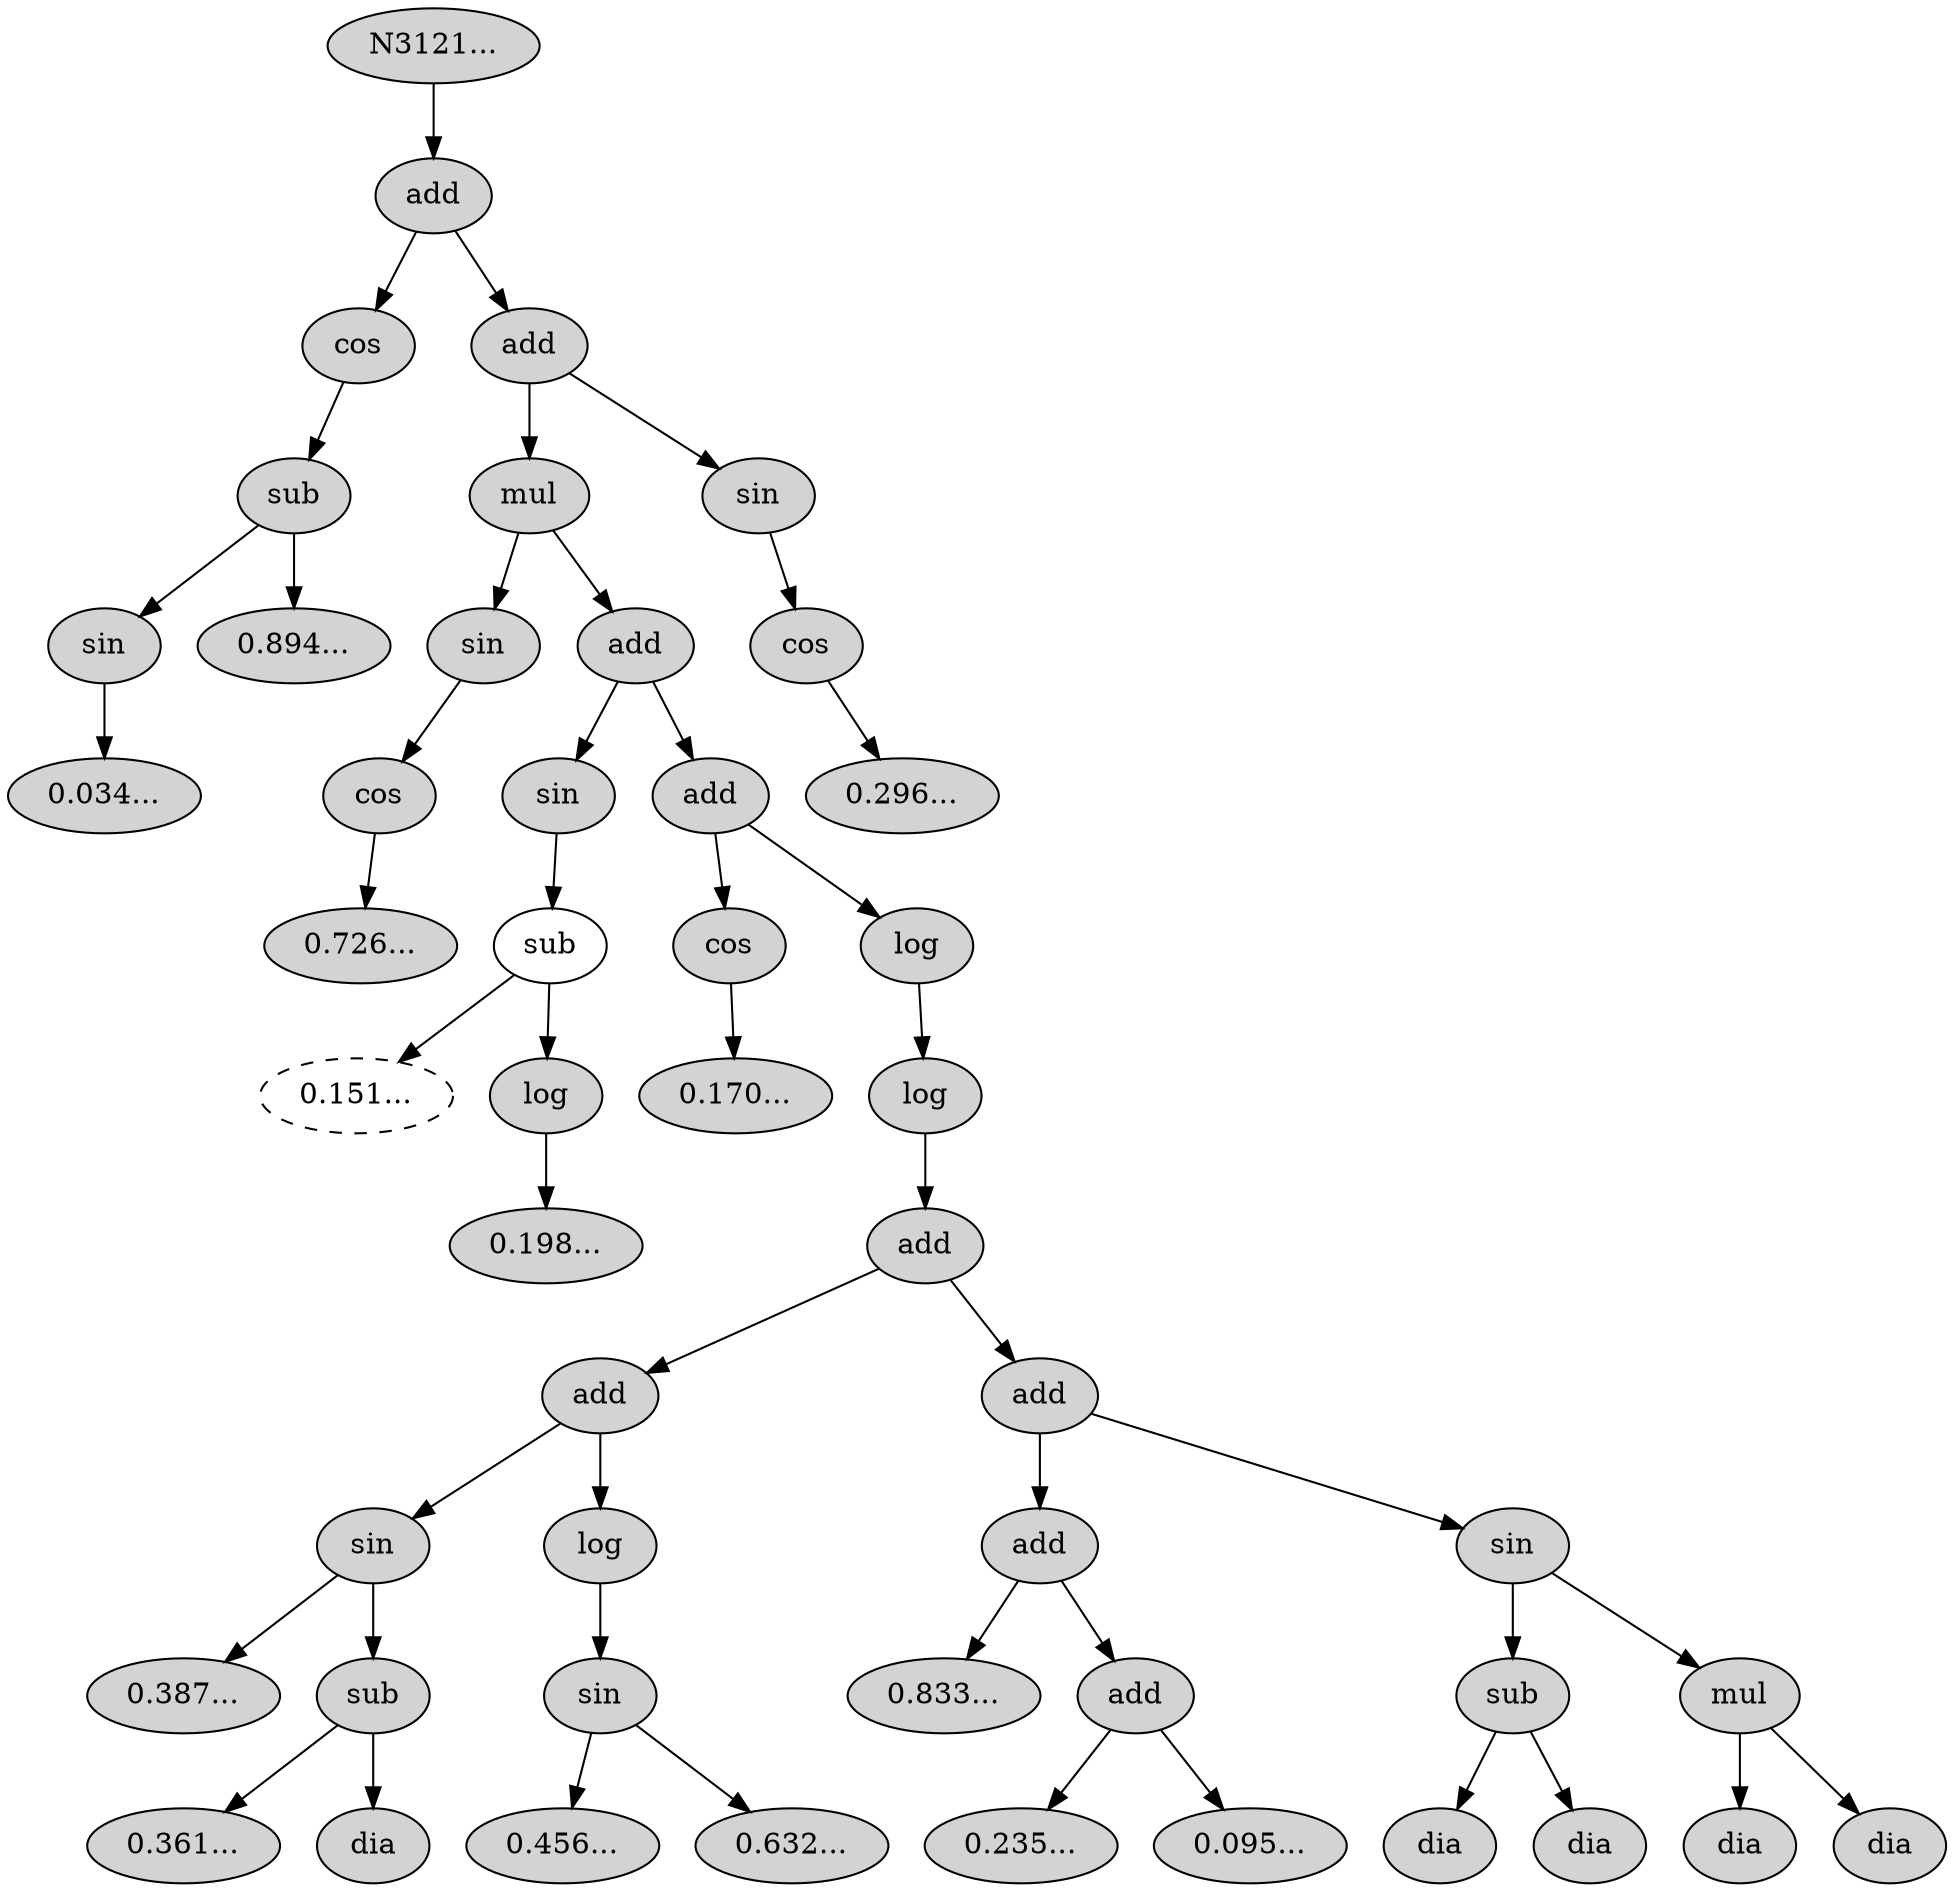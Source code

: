  digraph G312116 {
N312116[ style="filled"  label="N3121..."];
N312116 -> N312117;
N312117[ style="filled"  label="add"];
N312117 -> N312118;
N312118[ style="filled"  label="cos"];
N312118 -> N312119;
N312119[ style="filled"  label="sub"];
N312119 -> N312120;
N312120[ style="filled"  label="sin"];
N312120 -> N312121;
N312121[ style="filled"  label="0.034..."];
N312119 -> N312122;
N312122[ style="filled"  label="0.894..."];
N312117 -> N312123;
N312123[ style="filled"  label="add"];
N312123 -> N312124;
N312124[ style="filled"  label="mul"];
N312124 -> N312125;
N312125[ style="filled"  label="sin"];
N312125 -> N312126;
N312126[ style="filled"  label="cos"];
N312126 -> N312127;
N312127[ style="filled"  label="0.726..."];
N312124 -> N312128;
N312128[ style="filled"  label="add"];
N312128 -> N312129;
N312129[ style="filled"  label="sin"];
N312129 -> N312130;
N312130[ style="solid"  label="sub"];
N312130 -> N312109;
N312109[ style="dashed"  label="0.151..."];
N312130 -> N312137;
N312137[ style="filled"  label="log"];
N312137 -> N312138;
N312138[ style="filled"  label="0.198..."];
N312128 -> N312139;
N312139[ style="filled"  label="add"];
N312139 -> N312140;
N312140[ style="filled"  label="cos"];
N312140 -> N312141;
N312141[ style="filled"  label="0.170..."];
N312139 -> N312142;
N312142[ style="filled"  label="log"];
N312142 -> N312143;
N312143[ style="filled"  label="log"];
N312143 -> N312144;
N312144[ style="filled"  label="add"];
N312144 -> N312145;
N312145[ style="filled"  label="add"];
N312145 -> N312146;
N312146[ style="filled"  label="sin"];
N312146 -> N312147;
N312147[ style="filled"  label="0.387..."];
N312146 -> N312148;
N312148[ style="filled"  label="sub"];
N312148 -> N312149;
N312149[ style="filled"  label="0.361..."];
N312148 -> N312150;
N312150[ style="filled"  label="dia"];
N312145 -> N312151;
N312151[ style="filled"  label="log"];
N312151 -> N312152;
N312152[ style="filled"  label="sin"];
N312152 -> N312153;
N312153[ style="filled"  label="0.456..."];
N312152 -> N312154;
N312154[ style="filled"  label="0.632..."];
N312144 -> N312155;
N312155[ style="filled"  label="add"];
N312155 -> N312156;
N312156[ style="filled"  label="add"];
N312156 -> N312157;
N312157[ style="filled"  label="0.833..."];
N312156 -> N312158;
N312158[ style="filled"  label="add"];
N312158 -> N312159;
N312159[ style="filled"  label="0.235..."];
N312158 -> N312160;
N312160[ style="filled"  label="0.095..."];
N312155 -> N312161;
N312161[ style="filled"  label="sin"];
N312161 -> N312162;
N312162[ style="filled"  label="sub"];
N312162 -> N312163;
N312163[ style="filled"  label="dia"];
N312162 -> N312164;
N312164[ style="filled"  label="dia"];
N312161 -> N312165;
N312165[ style="filled"  label="mul"];
N312165 -> N312166;
N312166[ style="filled"  label="dia"];
N312165 -> N312167;
N312167[ style="filled"  label="dia"];
N312123 -> N312168;
N312168[ style="filled"  label="sin"];
N312168 -> N312169;
N312169[ style="filled"  label="cos"];
N312169 -> N312170;
N312170[ style="filled"  label="0.296..."];
}
